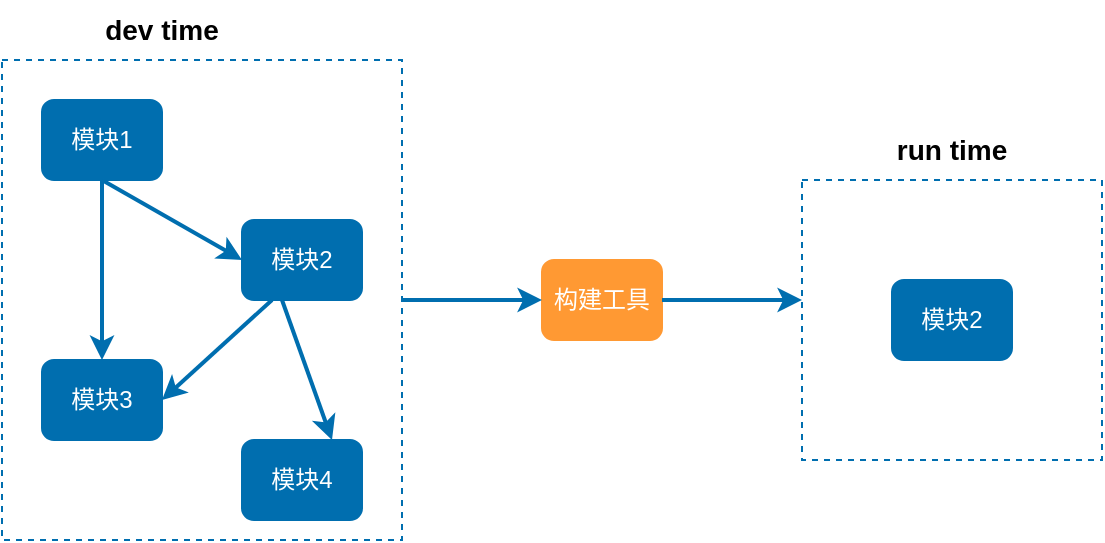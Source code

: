 <mxfile>
    <diagram id="rzG6an9E5b9AgGcgJ8-8" name="第 1 页">
        <mxGraphModel dx="1066" dy="619" grid="0" gridSize="10" guides="1" tooltips="1" connect="1" arrows="1" fold="1" page="0" pageScale="1" pageWidth="827" pageHeight="1169" math="0" shadow="0">
            <root>
                <mxCell id="0"/>
                <mxCell id="1" parent="0"/>
                <mxCell id="2" value="" style="rounded=0;whiteSpace=wrap;html=1;dashed=1;strokeColor=#006EAF;" vertex="1" parent="1">
                    <mxGeometry x="80" y="40" width="200" height="240" as="geometry"/>
                </mxCell>
                <mxCell id="3" value="模块1" style="rounded=1;whiteSpace=wrap;html=1;fillColor=#006eaf;strokeColor=#006EAF;fontColor=#ffffff;" vertex="1" parent="1">
                    <mxGeometry x="100" y="60" width="60" height="40" as="geometry"/>
                </mxCell>
                <mxCell id="4" value="模块2" style="rounded=1;whiteSpace=wrap;html=1;fillColor=#006eaf;strokeColor=#006EAF;fontColor=#ffffff;" vertex="1" parent="1">
                    <mxGeometry x="200" y="120" width="60" height="40" as="geometry"/>
                </mxCell>
                <mxCell id="5" value="模块3" style="rounded=1;whiteSpace=wrap;html=1;fillColor=#006eaf;strokeColor=#006EAF;fontColor=#ffffff;" vertex="1" parent="1">
                    <mxGeometry x="100" y="190" width="60" height="40" as="geometry"/>
                </mxCell>
                <mxCell id="6" value="模块4" style="rounded=1;whiteSpace=wrap;html=1;fillColor=#006eaf;strokeColor=#006EAF;fontColor=#ffffff;" vertex="1" parent="1">
                    <mxGeometry x="200" y="230" width="60" height="40" as="geometry"/>
                </mxCell>
                <mxCell id="7" value="" style="endArrow=classic;html=1;entryX=0;entryY=0.5;entryDx=0;entryDy=0;strokeWidth=2;strokeColor=#006eaf;" edge="1" parent="1" target="4">
                    <mxGeometry width="50" height="50" relative="1" as="geometry">
                        <mxPoint x="130" y="100" as="sourcePoint"/>
                        <mxPoint x="180" y="50" as="targetPoint"/>
                    </mxGeometry>
                </mxCell>
                <mxCell id="8" value="" style="endArrow=classic;html=1;entryX=0.5;entryY=0;entryDx=0;entryDy=0;strokeWidth=2;strokeColor=#006eaf;exitX=0.5;exitY=1;exitDx=0;exitDy=0;" edge="1" parent="1" source="3" target="5">
                    <mxGeometry width="50" height="50" relative="1" as="geometry">
                        <mxPoint x="140" y="110" as="sourcePoint"/>
                        <mxPoint x="210" y="150" as="targetPoint"/>
                    </mxGeometry>
                </mxCell>
                <mxCell id="9" value="" style="endArrow=classic;html=1;entryX=0.75;entryY=0;entryDx=0;entryDy=0;strokeWidth=2;strokeColor=#006eaf;" edge="1" parent="1" target="6">
                    <mxGeometry width="50" height="50" relative="1" as="geometry">
                        <mxPoint x="220" y="160" as="sourcePoint"/>
                        <mxPoint x="290" y="200" as="targetPoint"/>
                    </mxGeometry>
                </mxCell>
                <mxCell id="10" value="" style="endArrow=classic;html=1;entryX=1;entryY=0.5;entryDx=0;entryDy=0;strokeWidth=2;strokeColor=#006eaf;exitX=0.25;exitY=1;exitDx=0;exitDy=0;" edge="1" parent="1" source="4" target="5">
                    <mxGeometry width="50" height="50" relative="1" as="geometry">
                        <mxPoint x="230" y="170" as="sourcePoint"/>
                        <mxPoint x="255" y="240" as="targetPoint"/>
                    </mxGeometry>
                </mxCell>
                <mxCell id="11" value="" style="rounded=0;whiteSpace=wrap;html=1;dashed=1;strokeColor=#006EAF;" vertex="1" parent="1">
                    <mxGeometry x="480" y="100" width="150" height="140" as="geometry"/>
                </mxCell>
                <mxCell id="12" value="构建工具" style="rounded=1;whiteSpace=wrap;html=1;fillColor=#FF9933;strokeColor=#FF9933;fontColor=#ffffff;" vertex="1" parent="1">
                    <mxGeometry x="350" y="140" width="60" height="40" as="geometry"/>
                </mxCell>
                <mxCell id="13" value="" style="endArrow=classic;html=1;entryX=0;entryY=0.5;entryDx=0;entryDy=0;strokeWidth=2;strokeColor=#006EAF;exitX=1;exitY=0.5;exitDx=0;exitDy=0;" edge="1" parent="1" source="2" target="12">
                    <mxGeometry width="50" height="50" relative="1" as="geometry">
                        <mxPoint x="230" y="170" as="sourcePoint"/>
                        <mxPoint x="255" y="240" as="targetPoint"/>
                    </mxGeometry>
                </mxCell>
                <mxCell id="14" value="" style="endArrow=classic;html=1;entryX=0;entryY=0.5;entryDx=0;entryDy=0;strokeWidth=2;strokeColor=#006EAF;exitX=1;exitY=0.5;exitDx=0;exitDy=0;" edge="1" parent="1">
                    <mxGeometry width="50" height="50" relative="1" as="geometry">
                        <mxPoint x="410" y="160" as="sourcePoint"/>
                        <mxPoint x="480" y="160" as="targetPoint"/>
                    </mxGeometry>
                </mxCell>
                <mxCell id="15" value="模块2" style="rounded=1;whiteSpace=wrap;html=1;fillColor=#006eaf;strokeColor=#006EAF;fontColor=#ffffff;" vertex="1" parent="1">
                    <mxGeometry x="525" y="150" width="60" height="40" as="geometry"/>
                </mxCell>
                <mxCell id="16" value="&lt;font style=&quot;font-size: 14px;&quot;&gt;&lt;b&gt;dev time&lt;/b&gt;&lt;/font&gt;" style="text;html=1;strokeColor=none;fillColor=none;align=center;verticalAlign=middle;whiteSpace=wrap;rounded=0;" vertex="1" parent="1">
                    <mxGeometry x="130" y="10" width="60" height="30" as="geometry"/>
                </mxCell>
                <mxCell id="17" value="&lt;font style=&quot;font-size: 14px;&quot;&gt;&lt;b&gt;run time&lt;/b&gt;&lt;/font&gt;" style="text;html=1;strokeColor=none;fillColor=none;align=center;verticalAlign=middle;whiteSpace=wrap;rounded=0;" vertex="1" parent="1">
                    <mxGeometry x="525" y="70" width="60" height="30" as="geometry"/>
                </mxCell>
            </root>
        </mxGraphModel>
    </diagram>
</mxfile>